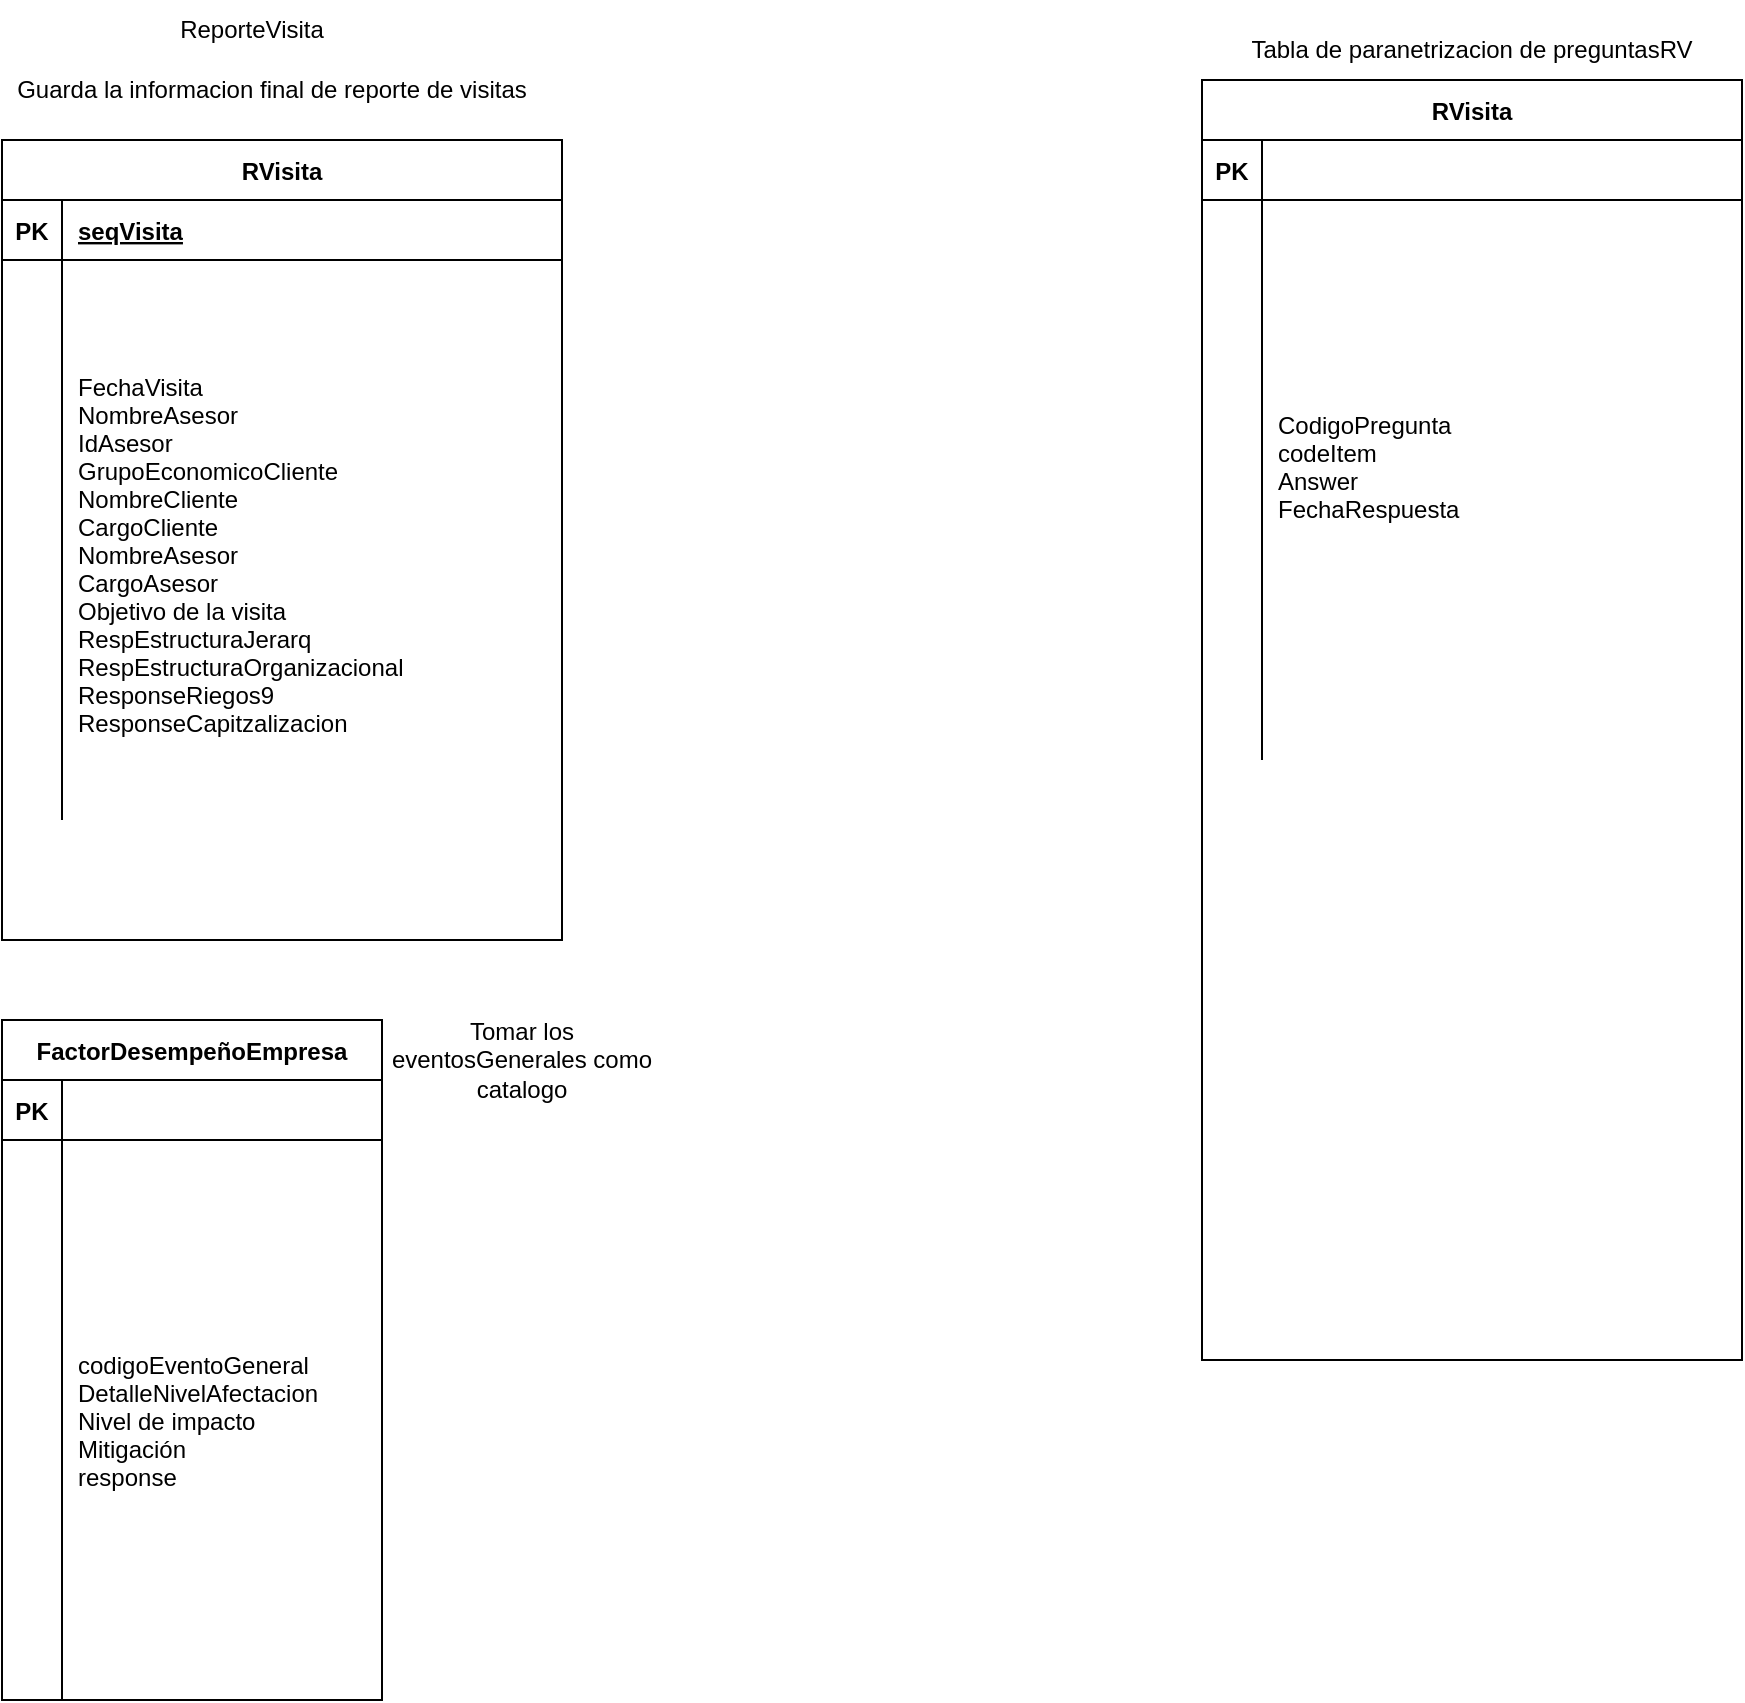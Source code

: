 <mxfile version="24.7.14">
  <diagram id="R2lEEEUBdFMjLlhIrx00" name="Page-1">
    <mxGraphModel dx="1674" dy="746" grid="1" gridSize="10" guides="1" tooltips="1" connect="1" arrows="1" fold="1" page="1" pageScale="1" pageWidth="850" pageHeight="1100" math="0" shadow="0" extFonts="Permanent Marker^https://fonts.googleapis.com/css?family=Permanent+Marker">
      <root>
        <mxCell id="0" />
        <mxCell id="1" parent="0" />
        <mxCell id="C-vyLk0tnHw3VtMMgP7b-23" value="RVisita" style="shape=table;startSize=30;container=1;collapsible=1;childLayout=tableLayout;fixedRows=1;rowLines=0;fontStyle=1;align=center;resizeLast=1;" parent="1" vertex="1">
          <mxGeometry x="120" y="120" width="280" height="400" as="geometry" />
        </mxCell>
        <mxCell id="C-vyLk0tnHw3VtMMgP7b-24" value="" style="shape=partialRectangle;collapsible=0;dropTarget=0;pointerEvents=0;fillColor=none;points=[[0,0.5],[1,0.5]];portConstraint=eastwest;top=0;left=0;right=0;bottom=1;" parent="C-vyLk0tnHw3VtMMgP7b-23" vertex="1">
          <mxGeometry y="30" width="280" height="30" as="geometry" />
        </mxCell>
        <mxCell id="C-vyLk0tnHw3VtMMgP7b-25" value="PK" style="shape=partialRectangle;overflow=hidden;connectable=0;fillColor=none;top=0;left=0;bottom=0;right=0;fontStyle=1;" parent="C-vyLk0tnHw3VtMMgP7b-24" vertex="1">
          <mxGeometry width="30" height="30" as="geometry">
            <mxRectangle width="30" height="30" as="alternateBounds" />
          </mxGeometry>
        </mxCell>
        <mxCell id="C-vyLk0tnHw3VtMMgP7b-26" value="seqVisita" style="shape=partialRectangle;overflow=hidden;connectable=0;fillColor=none;top=0;left=0;bottom=0;right=0;align=left;spacingLeft=6;fontStyle=5;" parent="C-vyLk0tnHw3VtMMgP7b-24" vertex="1">
          <mxGeometry x="30" width="250" height="30" as="geometry">
            <mxRectangle width="250" height="30" as="alternateBounds" />
          </mxGeometry>
        </mxCell>
        <mxCell id="C-vyLk0tnHw3VtMMgP7b-27" value="" style="shape=partialRectangle;collapsible=0;dropTarget=0;pointerEvents=0;fillColor=none;points=[[0,0.5],[1,0.5]];portConstraint=eastwest;top=0;left=0;right=0;bottom=0;" parent="C-vyLk0tnHw3VtMMgP7b-23" vertex="1">
          <mxGeometry y="60" width="280" height="280" as="geometry" />
        </mxCell>
        <mxCell id="C-vyLk0tnHw3VtMMgP7b-28" value="" style="shape=partialRectangle;overflow=hidden;connectable=0;fillColor=none;top=0;left=0;bottom=0;right=0;" parent="C-vyLk0tnHw3VtMMgP7b-27" vertex="1">
          <mxGeometry width="30" height="280" as="geometry">
            <mxRectangle width="30" height="280" as="alternateBounds" />
          </mxGeometry>
        </mxCell>
        <mxCell id="C-vyLk0tnHw3VtMMgP7b-29" value="&#xa;FechaVisita&#xa;NombreAsesor&#xa;IdAsesor&#xa;GrupoEconomicoCliente&#xa;NombreCliente&#xa;CargoCliente&#xa;NombreAsesor&#xa;CargoAsesor&#xa;Objetivo de la visita&#xa;RespEstructuraJerarq&#xa;RespEstructuraOrganizacional&#xa;ResponseRiegos9&#xa;ResponseCapitzalizacion" style="shape=partialRectangle;overflow=hidden;connectable=0;fillColor=none;top=0;left=0;bottom=0;right=0;align=left;spacingLeft=6;" parent="C-vyLk0tnHw3VtMMgP7b-27" vertex="1">
          <mxGeometry x="30" width="250" height="280" as="geometry">
            <mxRectangle width="250" height="280" as="alternateBounds" />
          </mxGeometry>
        </mxCell>
        <mxCell id="I_L2ezMRSilpZz4wOVfO-1" value="ReporteVisita" style="text;html=1;align=center;verticalAlign=middle;whiteSpace=wrap;rounded=0;" vertex="1" parent="1">
          <mxGeometry x="215" y="50" width="60" height="30" as="geometry" />
        </mxCell>
        <mxCell id="I_L2ezMRSilpZz4wOVfO-3" value="Guarda la informacion final de reporte de visitas" style="text;html=1;align=center;verticalAlign=middle;whiteSpace=wrap;rounded=0;" vertex="1" parent="1">
          <mxGeometry x="120" y="80" width="270" height="30" as="geometry" />
        </mxCell>
        <mxCell id="I_L2ezMRSilpZz4wOVfO-11" value="Tabla de paranetrizacion de preguntasRV" style="text;html=1;align=center;verticalAlign=middle;whiteSpace=wrap;rounded=0;" vertex="1" parent="1">
          <mxGeometry x="720" y="60" width="270" height="30" as="geometry" />
        </mxCell>
        <mxCell id="I_L2ezMRSilpZz4wOVfO-12" value="RVisita" style="shape=table;startSize=30;container=1;collapsible=1;childLayout=tableLayout;fixedRows=1;rowLines=0;fontStyle=1;align=center;resizeLast=1;" vertex="1" parent="1">
          <mxGeometry x="720" y="90" width="270" height="640" as="geometry" />
        </mxCell>
        <mxCell id="I_L2ezMRSilpZz4wOVfO-13" value="" style="shape=partialRectangle;collapsible=0;dropTarget=0;pointerEvents=0;fillColor=none;points=[[0,0.5],[1,0.5]];portConstraint=eastwest;top=0;left=0;right=0;bottom=1;" vertex="1" parent="I_L2ezMRSilpZz4wOVfO-12">
          <mxGeometry y="30" width="270" height="30" as="geometry" />
        </mxCell>
        <mxCell id="I_L2ezMRSilpZz4wOVfO-14" value="PK" style="shape=partialRectangle;overflow=hidden;connectable=0;fillColor=none;top=0;left=0;bottom=0;right=0;fontStyle=1;" vertex="1" parent="I_L2ezMRSilpZz4wOVfO-13">
          <mxGeometry width="30" height="30" as="geometry">
            <mxRectangle width="30" height="30" as="alternateBounds" />
          </mxGeometry>
        </mxCell>
        <mxCell id="I_L2ezMRSilpZz4wOVfO-15" value="" style="shape=partialRectangle;overflow=hidden;connectable=0;fillColor=none;top=0;left=0;bottom=0;right=0;align=left;spacingLeft=6;fontStyle=5;" vertex="1" parent="I_L2ezMRSilpZz4wOVfO-13">
          <mxGeometry x="30" width="240" height="30" as="geometry">
            <mxRectangle width="240" height="30" as="alternateBounds" />
          </mxGeometry>
        </mxCell>
        <mxCell id="I_L2ezMRSilpZz4wOVfO-16" value="" style="shape=partialRectangle;collapsible=0;dropTarget=0;pointerEvents=0;fillColor=none;points=[[0,0.5],[1,0.5]];portConstraint=eastwest;top=0;left=0;right=0;bottom=0;" vertex="1" parent="I_L2ezMRSilpZz4wOVfO-12">
          <mxGeometry y="60" width="270" height="280" as="geometry" />
        </mxCell>
        <mxCell id="I_L2ezMRSilpZz4wOVfO-17" value="" style="shape=partialRectangle;overflow=hidden;connectable=0;fillColor=none;top=0;left=0;bottom=0;right=0;" vertex="1" parent="I_L2ezMRSilpZz4wOVfO-16">
          <mxGeometry width="30" height="280" as="geometry">
            <mxRectangle width="30" height="280" as="alternateBounds" />
          </mxGeometry>
        </mxCell>
        <mxCell id="I_L2ezMRSilpZz4wOVfO-18" value="CodigoPregunta&#xa;codeItem&#xa;Answer&#xa;FechaRespuesta&#xa;" style="shape=partialRectangle;overflow=hidden;connectable=0;fillColor=none;top=0;left=0;bottom=0;right=0;align=left;spacingLeft=6;" vertex="1" parent="I_L2ezMRSilpZz4wOVfO-16">
          <mxGeometry x="30" width="240" height="280" as="geometry">
            <mxRectangle width="240" height="280" as="alternateBounds" />
          </mxGeometry>
        </mxCell>
        <mxCell id="I_L2ezMRSilpZz4wOVfO-19" value="FactorDesempeñoEmpresa" style="shape=table;startSize=30;container=1;collapsible=1;childLayout=tableLayout;fixedRows=1;rowLines=0;fontStyle=1;align=center;resizeLast=1;" vertex="1" parent="1">
          <mxGeometry x="120" y="560" width="190" height="340" as="geometry" />
        </mxCell>
        <mxCell id="I_L2ezMRSilpZz4wOVfO-20" value="" style="shape=partialRectangle;collapsible=0;dropTarget=0;pointerEvents=0;fillColor=none;points=[[0,0.5],[1,0.5]];portConstraint=eastwest;top=0;left=0;right=0;bottom=1;" vertex="1" parent="I_L2ezMRSilpZz4wOVfO-19">
          <mxGeometry y="30" width="190" height="30" as="geometry" />
        </mxCell>
        <mxCell id="I_L2ezMRSilpZz4wOVfO-21" value="PK" style="shape=partialRectangle;overflow=hidden;connectable=0;fillColor=none;top=0;left=0;bottom=0;right=0;fontStyle=1;" vertex="1" parent="I_L2ezMRSilpZz4wOVfO-20">
          <mxGeometry width="30" height="30" as="geometry">
            <mxRectangle width="30" height="30" as="alternateBounds" />
          </mxGeometry>
        </mxCell>
        <mxCell id="I_L2ezMRSilpZz4wOVfO-22" value="" style="shape=partialRectangle;overflow=hidden;connectable=0;fillColor=none;top=0;left=0;bottom=0;right=0;align=left;spacingLeft=6;fontStyle=5;" vertex="1" parent="I_L2ezMRSilpZz4wOVfO-20">
          <mxGeometry x="30" width="160" height="30" as="geometry">
            <mxRectangle width="160" height="30" as="alternateBounds" />
          </mxGeometry>
        </mxCell>
        <mxCell id="I_L2ezMRSilpZz4wOVfO-23" value="" style="shape=partialRectangle;collapsible=0;dropTarget=0;pointerEvents=0;fillColor=none;points=[[0,0.5],[1,0.5]];portConstraint=eastwest;top=0;left=0;right=0;bottom=0;" vertex="1" parent="I_L2ezMRSilpZz4wOVfO-19">
          <mxGeometry y="60" width="190" height="280" as="geometry" />
        </mxCell>
        <mxCell id="I_L2ezMRSilpZz4wOVfO-24" value="" style="shape=partialRectangle;overflow=hidden;connectable=0;fillColor=none;top=0;left=0;bottom=0;right=0;" vertex="1" parent="I_L2ezMRSilpZz4wOVfO-23">
          <mxGeometry width="30" height="280" as="geometry">
            <mxRectangle width="30" height="280" as="alternateBounds" />
          </mxGeometry>
        </mxCell>
        <mxCell id="I_L2ezMRSilpZz4wOVfO-25" value="codigoEventoGeneral&#xa;DetalleNivelAfectacion&#xa;Nivel de impacto&#xa;Mitigación&#xa;response" style="shape=partialRectangle;overflow=hidden;connectable=0;fillColor=none;top=0;left=0;bottom=0;right=0;align=left;spacingLeft=6;" vertex="1" parent="I_L2ezMRSilpZz4wOVfO-23">
          <mxGeometry x="30" width="160" height="280" as="geometry">
            <mxRectangle width="160" height="280" as="alternateBounds" />
          </mxGeometry>
        </mxCell>
        <mxCell id="I_L2ezMRSilpZz4wOVfO-26" value="Tomar los eventosGenerales como catalogo" style="text;html=1;align=center;verticalAlign=middle;whiteSpace=wrap;rounded=0;" vertex="1" parent="1">
          <mxGeometry x="310" y="560" width="140" height="40" as="geometry" />
        </mxCell>
      </root>
    </mxGraphModel>
  </diagram>
</mxfile>
